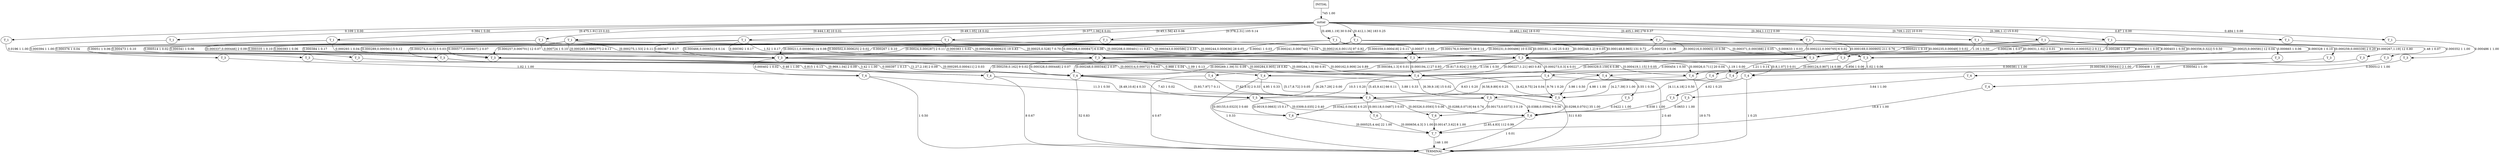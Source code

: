 digraph G {
  0 [label="T_1"];
  1 [label="T_1"];
  2 [label="T_1"];
  3 [label="T_1"];
  4 [label="T_1"];
  5 [label="T_1"];
  6 [label="T_1"];
  7 [label="T_1"];
  8 [label="T_1"];
  9 [label="T_1"];
  10 [label="T_1"];
  11 [label="T_1"];
  12 [label="T_1"];
  13 [label="T_1"];
  14 [label="T_1"];
  15 [label="T_1"];
  16 [label="T_1"];
  17 [label="T_3"];
  18 [label="T_3"];
  19 [label="T_3"];
  20 [label="T_3"];
  21 [label="T_3"];
  22 [label="T_3"];
  23 [label="T_3"];
  24 [label="T_3"];
  25 [label="T_3"];
  26 [label="T_3"];
  27 [label="T_3"];
  28 [label="T_3"];
  29 [label="T_3"];
  30 [label="T_3"];
  31 [label="T_3"];
  32 [label="T_3"];
  33 [label="T_3"];
  34 [label="T_4"];
  35 [label="T_4"];
  36 [label="T_4"];
  37 [label="T_4"];
  38 [label="T_4"];
  39 [label="T_4"];
  40 [label="T_4"];
  41 [label="T_4"];
  42 [label="T_4"];
  43 [label="T_4"];
  44 [label="T_4"];
  45 [label="T_4"];
  46 [label="T_4"];
  47 [label="T_4"];
  48 [label="T_5"];
  49 [label="T_5"];
  50 [label="T_5"];
  51 [label="T_5"];
  52 [label="T_5"];
  53 [label="T_5"];
  54 [label="T_5"];
  55 [label="T_6"];
  56 [label="T_6"];
  57 [label="T_6"];
  58 [label="T_6"];
  59 [label="T_7"];
  60 [label="initial"];
  61 [label="TERMINAL",shape=diamond];
  62 [label="INITIAL",shape=box];
0->18 [label="0.000352 1 1.00"];
1->23 [label="0.000394 1 1.00"];
2->19 [label="0.000486 1 1.00"];
3->21 [label="0.0196 1 1.00"];
4->26 [label="0.000403 1 0.50"];
4->33 [label="1.16 1 0.50"];
5->28 [label="[0.000502,0.000625] 2 0.02"];
5->27 [label="[0.000208,0.000847] 6 0.06"];
5->33 [label="[0.000216,0.00115] 97 0.92"];
6->28 [label="0.000293 1 0.04"];
6->32 [label="0.000376 1 0.04"];
6->31 [label="[0.000337,0.000446] 2 0.09"];
6->33 [label="[0.000206,0.000623] 19 0.83"];
7->31 [label="0.000236 1 0.07"];
7->27 [label="0.000286 1 0.07"];
7->20 [label="1.48 1 0.07"];
7->33 [label="[0.000267,1.19] 12 0.80"];
8->31 [label="0.000335 1 0.10"];
8->32 [label="0.000473 1 0.10"];
8->28 [label="0.000724 1 0.10"];
8->33 [label="[0.00025,0.528] 7 0.70"];
9->27 [label="0.00037 1 0.03"];
9->28 [label="0.00041 1 0.03"];
9->25 [label="0.000633 1 0.03"];
9->30 [label="[0.000577,0.000607] 2 0.07"];
9->33 [label="[0.000181,1.16] 25 0.83"];
10->30 [label="0.000267 1 0.10"];
10->25 [label="0.000328 1 0.10"];
10->27 [label="0.000521 1 0.10"];
10->24 [label="[0.000259,0.000339] 2 0.20"];
10->33 [label="[0.000356,0.322] 5 0.50"];
11->31 [label="0.000367 1 0.17"];
11->30 [label="0.000384 1 0.17"];
11->28 [label="0.000392 1 0.17"];
11->27 [label="1.52 1 0.17"];
11->33 [label="[0.000343,0.000586] 2 0.33"];
12->26 [label="0.000303 1 0.00"];
12->27 [label="[0.000222,0.000705] 6 0.02"];
12->28 [label="[0.000231,0.000486] 10 0.04"];
12->29 [label="[0.00025,0.000581] 12 0.04"];
12->31 [label="[0.000176,0.000807] 38 0.14"];
12->33 [label="[0.000169,0.000905] 211 0.76"];
13->27 [label="0.000383 1 0.02"];
13->32 [label="0.000514 1 0.02"];
13->29 [label="[0.000371,0.000388] 2 0.05"];
13->30 [label="[0.000289,0.000561] 5 0.12"];
13->31 [label="[0.000466,0.000651] 6 0.14"];
13->33 [label="[0.000244,0.000636] 28 0.65"];
14->27 [label="0.000329 1 0.06"];
14->17 [label="0.000665 1 0.06"];
14->31 [label="[0.00024,0.000287] 2 0.11"];
14->25 [label="[0.000251,0.000352] 2 0.11"];
14->28 [label="[0.000359,0.000418] 2 0.11"];
14->33 [label="[0.000216,0.00065] 10 0.56"];
15->30 [label="0.000341 1 0.06"];
15->31 [label="0.000393 1 0.06"];
15->22 [label="0.00051 1 0.06"];
15->28 [label="[0.000265,0.000277] 2 0.11"];
15->27 [label="[0.000275,1.53] 2 0.11"];
15->33 [label="[0.000208,0.000401] 11 0.61"];
16->29 [label="[0.00031,1.02] 2 0.01"];
16->25 [label="[0.000235,0.00049] 3 0.02"];
16->32 [label="[0.000274,0.415] 5 0.03"];
16->28 [label="[0.000241,0.000746] 7 0.04"];
16->27 [label="[0.000249,1.2] 9 0.05"];
16->30 [label="[0.000257,0.000701] 12 0.07"];
16->31 [label="[0.000211,0.000804] 14 0.08"];
16->33 [label="[0.000148,0.965] 131 0.72"];
17->35 [label="0.000381 1 1.00"];
18->43 [label="0.000408 1 1.00"];
19->37 [label="0.000512 1 1.00"];
20->34 [label="0.000562 1 1.00"];
21->45 [label="0.46 1 1.00"];
22->39 [label="1.02 1 1.00"];
23->45 [label="3.42 1 1.00"];
24->36 [label="[0.000398,0.000441] 2 1.00"];
25->46 [label="1.21 1 0.14"];
25->47 [label="[0.000329,0.159] 6 0.86"];
26->47 [label="0.000454 1 0.50"];
26->45 [label="0.156 1 0.50"];
27->45 [label="[0.000248,0.000344] 2 0.07"];
27->47 [label="[0.000194,1] 27 0.93"];
28->44 [label="0.988 1 0.04"];
28->45 [label="[0.000328,0.000448] 2 0.07"];
28->47 [label="[0.000162,0.909] 24 0.89"];
29->38 [label="0.956 1 0.06"];
29->42 [label="1.02 1 0.06"];
29->47 [label="[0.000124,0.907] 14 0.88"];
30->41 [label="[0.969,1.04] 2 0.09"];
30->45 [label="[1.27,2.19] 2 0.09"];
30->47 [label="[0.000284,0.905] 18 0.82"];
31->39 [label="0.000402 1 0.02"];
31->45 [label="[0.000295,0.000411] 2 0.03"];
31->42 [label="[0.000419,1.15] 3 0.05"];
31->47 [label="[0.000264,1.5] 60 0.91"];
32->45 [label="0.000397 1 0.13"];
32->41 [label="0.815 1 0.13"];
32->38 [label="1.09 1 0.13"];
32->47 [label="[0.000314,0.00072] 5 0.63"];
33->36 [label="1.19 1 0.00"];
33->44 [label="[0.817,0.924] 2 0.00"];
33->43 [label="[0.8,1.07] 3 0.01"];
33->46 [label="[0.000273,0.3] 4 0.01"];
33->40 [label="[0.000384,1.3] 6 0.01"];
33->41 [label="[0.000259,0.162] 9 0.02"];
33->42 [label="[0.00026,0.711] 20 0.04"];
33->45 [label="[0.000269,1.39] 51 0.09"];
33->47 [label="[0.000227,1.21] 463 0.83"];
34->50 [label="3.64 1 1.00"];
35->53 [label="4.98 1 1.00"];
36->51 [label="[4.2,7.39] 3 1.00"];
37->59 [label="18.8 1 1.00"];
38->49 [label="3.55 1 0.50"];
38->51 [label="3.98 1 0.50"];
39->52 [label="11.3 1 0.50"];
39->61 [label=" 1 0.50"];
40->54 [label="[7.62,9.5] 2 0.33"];
40->61 [label=" 4 0.67"];
41->54 [label="[8.49,10.6] 4 0.33"];
41->61 [label=" 8 0.67"];
42->54 [label="[6.58,9.89] 6 0.25"];
42->61 [label=" 18 0.75"];
43->48 [label="4.02 1 0.25"];
43->51 [label="[4.11,4.18] 2 0.50"];
43->61 [label=" 1 0.25"];
44->51 [label="3.88 1 0.33"];
44->54 [label="4.95 1 0.33"];
44->61 [label=" 1 0.33"];
45->52 [label="7.43 1 0.02"];
45->51 [label="[5.17,8.72] 3 0.05"];
45->54 [label="[5.93,7.97] 7 0.11"];
45->61 [label=" 52 0.83"];
46->54 [label="8.63 1 0.20"];
46->51 [label="9.76 1 0.20"];
46->52 [label="10.5 1 0.20"];
46->61 [label=" 2 0.40"];
47->52 [label="[6.29,7.29] 2 0.00"];
47->53 [label="[6.39,9.18] 15 0.02"];
47->51 [label="[4.62,9.75] 24 0.04"];
47->54 [label="[5.45,9.41] 66 0.11"];
47->61 [label=" 511 0.83"];
48->58 [label="0.038 1 1.00"];
49->58 [label="0.0422 1 1.00"];
50->58 [label="0.0653 1 1.00"];
51->58 [label="[0.0298,0.0701] 35 1.00"];
52->58 [label="[0.0309,0.035] 2 0.40"];
52->57 [label="[0.00155,0.0323] 3 0.60"];
53->56 [label="[0.00173,0.0373] 3 0.19"];
53->57 [label="[0.0342,0.0418] 4 0.25"];
53->58 [label="[0.0388,0.0594] 9 0.56"];
54->55 [label="[0.00118,0.0487] 3 0.03"];
54->56 [label="[0.00326,0.0593] 5 0.06"];
54->57 [label="[0.0019,0.0663] 15 0.17"];
54->58 [label="[0.0288,0.0719] 64 0.74"];
55->59 [label="[0.000656,4.3] 3 1.00"];
56->59 [label="[0.00147,3.62] 8 1.00"];
57->59 [label="[0.000525,4.44] 22 1.00"];
58->59 [label="[2.85,4.83] 112 0.99"];
58->61 [label=" 1 0.01"];
59->61 [label=" 146 1.00"];
60->3 [label="0.109 1 0.00"];
60->1 [label="0.384 1 0.00"];
60->2 [label="0.484 1 0.00"];
60->0 [label="0.87 1 0.00"];
60->4 [label="[0.364,1.11] 2 0.00"];
60->11 [label="[0.377,1.06] 6 0.01"];
60->8 [label="[0.444,1.8] 10 0.01"];
60->10 [label="[0.709,1.22] 10 0.01"];
60->7 [label="[0.386,1.1] 15 0.02"];
60->14 [label="[0.482,1.64] 18 0.02"];
60->15 [label="[0.49,1.05] 18 0.02"];
60->6 [label="[0.475,1.91] 23 0.03"];
60->9 [label="[0.498,1.19] 30 0.04"];
60->13 [label="[0.45,1.56] 43 0.06"];
60->5 [label="[0.378,2.31] 105 0.14"];
60->16 [label="[0.412,1.36] 183 0.25"];
60->12 [label="[0.405,1.99] 278 0.37"];
62->60 [label=" 745 1.00"];
}
